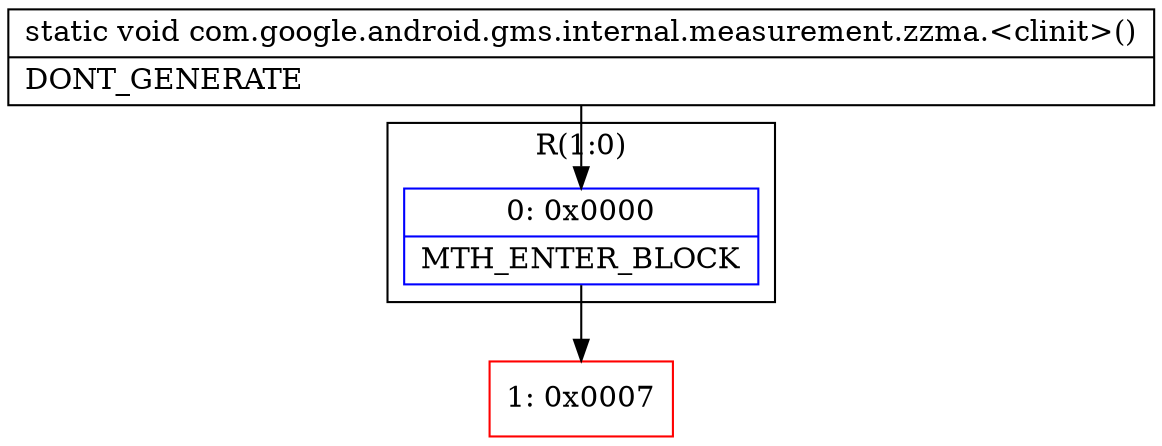 digraph "CFG forcom.google.android.gms.internal.measurement.zzma.\<clinit\>()V" {
subgraph cluster_Region_159047322 {
label = "R(1:0)";
node [shape=record,color=blue];
Node_0 [shape=record,label="{0\:\ 0x0000|MTH_ENTER_BLOCK\l}"];
}
Node_1 [shape=record,color=red,label="{1\:\ 0x0007}"];
MethodNode[shape=record,label="{static void com.google.android.gms.internal.measurement.zzma.\<clinit\>()  | DONT_GENERATE\l}"];
MethodNode -> Node_0;
Node_0 -> Node_1;
}

